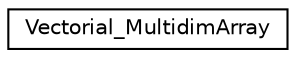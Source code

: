 digraph "Graphical Class Hierarchy"
{
  edge [fontname="Helvetica",fontsize="10",labelfontname="Helvetica",labelfontsize="10"];
  node [fontname="Helvetica",fontsize="10",shape=record];
  rankdir="LR";
  Node0 [label="Vectorial_MultidimArray",height=0.2,width=0.4,color="black", fillcolor="white", style="filled",URL="$classVectorial__MultidimArray.html"];
}
